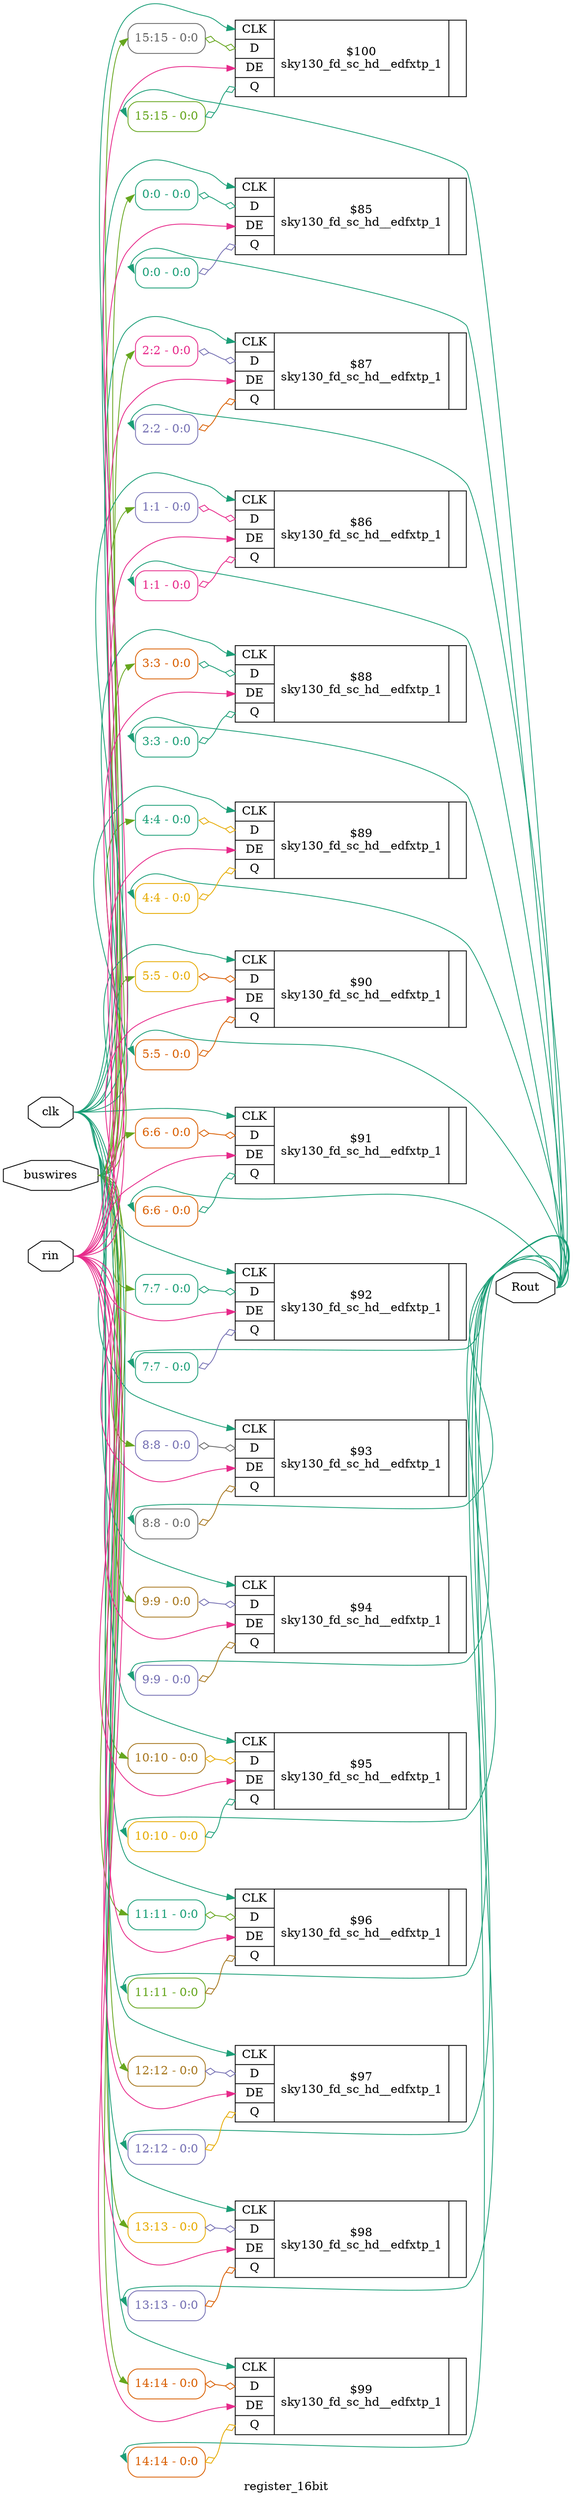digraph "register_16bit" {
label="register_16bit";
rankdir="LR";
remincross=true;
n1 [ shape=octagon, label="Rout", color="black", fontcolor="black"];
n2 [ shape=octagon, label="buswires", color="black", fontcolor="black"];
n3 [ shape=octagon, label="clk", color="black", fontcolor="black"];
n4 [ shape=octagon, label="rin", color="black", fontcolor="black"];
{ rank="source"; n2; n3; n4;}
{ rank="sink"; n1;}
c9 [ shape=record, label="{{<p5> CLK|<p6> D|<p7> DE|<p8> Q}|$100\nsky130_fd_sc_hd__edfxtp_1|{}}",  ];
x0 [ shape=record, style=rounded, label="<s0> 15:15 - 0:0 ", colorscheme="dark28", color="8", fontcolor="8" ];
x0:e -> c9:p6:w [arrowhead=odiamond, arrowtail=odiamond, dir=both, colorscheme="dark28", color="5", fontcolor="5", label=""];
x1 [ shape=record, style=rounded, label="<s0> 15:15 - 0:0 ", colorscheme="dark28", color="5", fontcolor="5" ];
x1:e -> c9:p8:w [arrowhead=odiamond, arrowtail=odiamond, dir=both, colorscheme="dark28", color="1", fontcolor="1", label=""];
c10 [ shape=record, label="{{<p5> CLK|<p6> D|<p7> DE|<p8> Q}|$85\nsky130_fd_sc_hd__edfxtp_1|{}}",  ];
x2 [ shape=record, style=rounded, label="<s0> 0:0 - 0:0 ", colorscheme="dark28", color="1", fontcolor="1" ];
x2:e -> c10:p6:w [arrowhead=odiamond, arrowtail=odiamond, dir=both, colorscheme="dark28", color="1", fontcolor="1", label=""];
x3 [ shape=record, style=rounded, label="<s0> 0:0 - 0:0 ", colorscheme="dark28", color="1", fontcolor="1" ];
x3:e -> c10:p8:w [arrowhead=odiamond, arrowtail=odiamond, dir=both, colorscheme="dark28", color="3", fontcolor="3", label=""];
c11 [ shape=record, label="{{<p5> CLK|<p6> D|<p7> DE|<p8> Q}|$86\nsky130_fd_sc_hd__edfxtp_1|{}}",  ];
x4 [ shape=record, style=rounded, label="<s0> 1:1 - 0:0 ", colorscheme="dark28", color="3", fontcolor="3" ];
x4:e -> c11:p6:w [arrowhead=odiamond, arrowtail=odiamond, dir=both, colorscheme="dark28", color="4", fontcolor="4", label=""];
x5 [ shape=record, style=rounded, label="<s0> 1:1 - 0:0 ", colorscheme="dark28", color="4", fontcolor="4" ];
x5:e -> c11:p8:w [arrowhead=odiamond, arrowtail=odiamond, dir=both, colorscheme="dark28", color="4", fontcolor="4", label=""];
c12 [ shape=record, label="{{<p5> CLK|<p6> D|<p7> DE|<p8> Q}|$87\nsky130_fd_sc_hd__edfxtp_1|{}}",  ];
x6 [ shape=record, style=rounded, label="<s0> 2:2 - 0:0 ", colorscheme="dark28", color="4", fontcolor="4" ];
x6:e -> c12:p6:w [arrowhead=odiamond, arrowtail=odiamond, dir=both, colorscheme="dark28", color="3", fontcolor="3", label=""];
x7 [ shape=record, style=rounded, label="<s0> 2:2 - 0:0 ", colorscheme="dark28", color="3", fontcolor="3" ];
x7:e -> c12:p8:w [arrowhead=odiamond, arrowtail=odiamond, dir=both, colorscheme="dark28", color="2", fontcolor="2", label=""];
c13 [ shape=record, label="{{<p5> CLK|<p6> D|<p7> DE|<p8> Q}|$88\nsky130_fd_sc_hd__edfxtp_1|{}}",  ];
x8 [ shape=record, style=rounded, label="<s0> 3:3 - 0:0 ", colorscheme="dark28", color="2", fontcolor="2" ];
x8:e -> c13:p6:w [arrowhead=odiamond, arrowtail=odiamond, dir=both, colorscheme="dark28", color="1", fontcolor="1", label=""];
x9 [ shape=record, style=rounded, label="<s0> 3:3 - 0:0 ", colorscheme="dark28", color="1", fontcolor="1" ];
x9:e -> c13:p8:w [arrowhead=odiamond, arrowtail=odiamond, dir=both, colorscheme="dark28", color="1", fontcolor="1", label=""];
c14 [ shape=record, label="{{<p5> CLK|<p6> D|<p7> DE|<p8> Q}|$89\nsky130_fd_sc_hd__edfxtp_1|{}}",  ];
x10 [ shape=record, style=rounded, label="<s0> 4:4 - 0:0 ", colorscheme="dark28", color="1", fontcolor="1" ];
x10:e -> c14:p6:w [arrowhead=odiamond, arrowtail=odiamond, dir=both, colorscheme="dark28", color="6", fontcolor="6", label=""];
x11 [ shape=record, style=rounded, label="<s0> 4:4 - 0:0 ", colorscheme="dark28", color="6", fontcolor="6" ];
x11:e -> c14:p8:w [arrowhead=odiamond, arrowtail=odiamond, dir=both, colorscheme="dark28", color="6", fontcolor="6", label=""];
c15 [ shape=record, label="{{<p5> CLK|<p6> D|<p7> DE|<p8> Q}|$90\nsky130_fd_sc_hd__edfxtp_1|{}}",  ];
x12 [ shape=record, style=rounded, label="<s0> 5:5 - 0:0 ", colorscheme="dark28", color="6", fontcolor="6" ];
x12:e -> c15:p6:w [arrowhead=odiamond, arrowtail=odiamond, dir=both, colorscheme="dark28", color="2", fontcolor="2", label=""];
x13 [ shape=record, style=rounded, label="<s0> 5:5 - 0:0 ", colorscheme="dark28", color="2", fontcolor="2" ];
x13:e -> c15:p8:w [arrowhead=odiamond, arrowtail=odiamond, dir=both, colorscheme="dark28", color="2", fontcolor="2", label=""];
c16 [ shape=record, label="{{<p5> CLK|<p6> D|<p7> DE|<p8> Q}|$91\nsky130_fd_sc_hd__edfxtp_1|{}}",  ];
x14 [ shape=record, style=rounded, label="<s0> 6:6 - 0:0 ", colorscheme="dark28", color="2", fontcolor="2" ];
x14:e -> c16:p6:w [arrowhead=odiamond, arrowtail=odiamond, dir=both, colorscheme="dark28", color="2", fontcolor="2", label=""];
x15 [ shape=record, style=rounded, label="<s0> 6:6 - 0:0 ", colorscheme="dark28", color="2", fontcolor="2" ];
x15:e -> c16:p8:w [arrowhead=odiamond, arrowtail=odiamond, dir=both, colorscheme="dark28", color="1", fontcolor="1", label=""];
c17 [ shape=record, label="{{<p5> CLK|<p6> D|<p7> DE|<p8> Q}|$92\nsky130_fd_sc_hd__edfxtp_1|{}}",  ];
x16 [ shape=record, style=rounded, label="<s0> 7:7 - 0:0 ", colorscheme="dark28", color="1", fontcolor="1" ];
x16:e -> c17:p6:w [arrowhead=odiamond, arrowtail=odiamond, dir=both, colorscheme="dark28", color="1", fontcolor="1", label=""];
x17 [ shape=record, style=rounded, label="<s0> 7:7 - 0:0 ", colorscheme="dark28", color="1", fontcolor="1" ];
x17:e -> c17:p8:w [arrowhead=odiamond, arrowtail=odiamond, dir=both, colorscheme="dark28", color="3", fontcolor="3", label=""];
c18 [ shape=record, label="{{<p5> CLK|<p6> D|<p7> DE|<p8> Q}|$93\nsky130_fd_sc_hd__edfxtp_1|{}}",  ];
x18 [ shape=record, style=rounded, label="<s0> 8:8 - 0:0 ", colorscheme="dark28", color="3", fontcolor="3" ];
x18:e -> c18:p6:w [arrowhead=odiamond, arrowtail=odiamond, dir=both, colorscheme="dark28", color="8", fontcolor="8", label=""];
x19 [ shape=record, style=rounded, label="<s0> 8:8 - 0:0 ", colorscheme="dark28", color="8", fontcolor="8" ];
x19:e -> c18:p8:w [arrowhead=odiamond, arrowtail=odiamond, dir=both, colorscheme="dark28", color="7", fontcolor="7", label=""];
c19 [ shape=record, label="{{<p5> CLK|<p6> D|<p7> DE|<p8> Q}|$94\nsky130_fd_sc_hd__edfxtp_1|{}}",  ];
x20 [ shape=record, style=rounded, label="<s0> 9:9 - 0:0 ", colorscheme="dark28", color="7", fontcolor="7" ];
x20:e -> c19:p6:w [arrowhead=odiamond, arrowtail=odiamond, dir=both, colorscheme="dark28", color="3", fontcolor="3", label=""];
x21 [ shape=record, style=rounded, label="<s0> 9:9 - 0:0 ", colorscheme="dark28", color="3", fontcolor="3" ];
x21:e -> c19:p8:w [arrowhead=odiamond, arrowtail=odiamond, dir=both, colorscheme="dark28", color="7", fontcolor="7", label=""];
c20 [ shape=record, label="{{<p5> CLK|<p6> D|<p7> DE|<p8> Q}|$95\nsky130_fd_sc_hd__edfxtp_1|{}}",  ];
x22 [ shape=record, style=rounded, label="<s0> 10:10 - 0:0 ", colorscheme="dark28", color="7", fontcolor="7" ];
x22:e -> c20:p6:w [arrowhead=odiamond, arrowtail=odiamond, dir=both, colorscheme="dark28", color="6", fontcolor="6", label=""];
x23 [ shape=record, style=rounded, label="<s0> 10:10 - 0:0 ", colorscheme="dark28", color="6", fontcolor="6" ];
x23:e -> c20:p8:w [arrowhead=odiamond, arrowtail=odiamond, dir=both, colorscheme="dark28", color="1", fontcolor="1", label=""];
c21 [ shape=record, label="{{<p5> CLK|<p6> D|<p7> DE|<p8> Q}|$96\nsky130_fd_sc_hd__edfxtp_1|{}}",  ];
x24 [ shape=record, style=rounded, label="<s0> 11:11 - 0:0 ", colorscheme="dark28", color="1", fontcolor="1" ];
x24:e -> c21:p6:w [arrowhead=odiamond, arrowtail=odiamond, dir=both, colorscheme="dark28", color="5", fontcolor="5", label=""];
x25 [ shape=record, style=rounded, label="<s0> 11:11 - 0:0 ", colorscheme="dark28", color="5", fontcolor="5" ];
x25:e -> c21:p8:w [arrowhead=odiamond, arrowtail=odiamond, dir=both, colorscheme="dark28", color="7", fontcolor="7", label=""];
c22 [ shape=record, label="{{<p5> CLK|<p6> D|<p7> DE|<p8> Q}|$97\nsky130_fd_sc_hd__edfxtp_1|{}}",  ];
x26 [ shape=record, style=rounded, label="<s0> 12:12 - 0:0 ", colorscheme="dark28", color="7", fontcolor="7" ];
x26:e -> c22:p6:w [arrowhead=odiamond, arrowtail=odiamond, dir=both, colorscheme="dark28", color="3", fontcolor="3", label=""];
x27 [ shape=record, style=rounded, label="<s0> 12:12 - 0:0 ", colorscheme="dark28", color="3", fontcolor="3" ];
x27:e -> c22:p8:w [arrowhead=odiamond, arrowtail=odiamond, dir=both, colorscheme="dark28", color="6", fontcolor="6", label=""];
c23 [ shape=record, label="{{<p5> CLK|<p6> D|<p7> DE|<p8> Q}|$98\nsky130_fd_sc_hd__edfxtp_1|{}}",  ];
x28 [ shape=record, style=rounded, label="<s0> 13:13 - 0:0 ", colorscheme="dark28", color="6", fontcolor="6" ];
x28:e -> c23:p6:w [arrowhead=odiamond, arrowtail=odiamond, dir=both, colorscheme="dark28", color="3", fontcolor="3", label=""];
x29 [ shape=record, style=rounded, label="<s0> 13:13 - 0:0 ", colorscheme="dark28", color="3", fontcolor="3" ];
x29:e -> c23:p8:w [arrowhead=odiamond, arrowtail=odiamond, dir=both, colorscheme="dark28", color="2", fontcolor="2", label=""];
c24 [ shape=record, label="{{<p5> CLK|<p6> D|<p7> DE|<p8> Q}|$99\nsky130_fd_sc_hd__edfxtp_1|{}}",  ];
x30 [ shape=record, style=rounded, label="<s0> 14:14 - 0:0 ", colorscheme="dark28", color="2", fontcolor="2" ];
x30:e -> c24:p6:w [arrowhead=odiamond, arrowtail=odiamond, dir=both, colorscheme="dark28", color="2", fontcolor="2", label=""];
x31 [ shape=record, style=rounded, label="<s0> 14:14 - 0:0 ", colorscheme="dark28", color="2", fontcolor="2" ];
x31:e -> c24:p8:w [arrowhead=odiamond, arrowtail=odiamond, dir=both, colorscheme="dark28", color="6", fontcolor="6", label=""];
n1:e -> x11:s0:w [colorscheme="dark28", color="1", fontcolor="1", label=""];
n1:e -> x13:s0:w [colorscheme="dark28", color="1", fontcolor="1", label=""];
n1:e -> x15:s0:w [colorscheme="dark28", color="1", fontcolor="1", label=""];
n1:e -> x17:s0:w [colorscheme="dark28", color="1", fontcolor="1", label=""];
n1:e -> x19:s0:w [colorscheme="dark28", color="1", fontcolor="1", label=""];
n1:e -> x1:s0:w [colorscheme="dark28", color="1", fontcolor="1", label=""];
n1:e -> x21:s0:w [colorscheme="dark28", color="1", fontcolor="1", label=""];
n1:e -> x23:s0:w [colorscheme="dark28", color="1", fontcolor="1", label=""];
n1:e -> x25:s0:w [colorscheme="dark28", color="1", fontcolor="1", label=""];
n1:e -> x27:s0:w [colorscheme="dark28", color="1", fontcolor="1", label=""];
n1:e -> x29:s0:w [colorscheme="dark28", color="1", fontcolor="1", label=""];
n1:e -> x31:s0:w [colorscheme="dark28", color="1", fontcolor="1", label=""];
n1:e -> x3:s0:w [colorscheme="dark28", color="1", fontcolor="1", label=""];
n1:e -> x5:s0:w [colorscheme="dark28", color="1", fontcolor="1", label=""];
n1:e -> x7:s0:w [colorscheme="dark28", color="1", fontcolor="1", label=""];
n1:e -> x9:s0:w [colorscheme="dark28", color="1", fontcolor="1", label=""];
n2:e -> x0:s0:w [colorscheme="dark28", color="5", fontcolor="5", label=""];
n2:e -> x10:s0:w [colorscheme="dark28", color="5", fontcolor="5", label=""];
n2:e -> x12:s0:w [colorscheme="dark28", color="5", fontcolor="5", label=""];
n2:e -> x14:s0:w [colorscheme="dark28", color="5", fontcolor="5", label=""];
n2:e -> x16:s0:w [colorscheme="dark28", color="5", fontcolor="5", label=""];
n2:e -> x18:s0:w [colorscheme="dark28", color="5", fontcolor="5", label=""];
n2:e -> x20:s0:w [colorscheme="dark28", color="5", fontcolor="5", label=""];
n2:e -> x22:s0:w [colorscheme="dark28", color="5", fontcolor="5", label=""];
n2:e -> x24:s0:w [colorscheme="dark28", color="5", fontcolor="5", label=""];
n2:e -> x26:s0:w [colorscheme="dark28", color="5", fontcolor="5", label=""];
n2:e -> x28:s0:w [colorscheme="dark28", color="5", fontcolor="5", label=""];
n2:e -> x2:s0:w [colorscheme="dark28", color="5", fontcolor="5", label=""];
n2:e -> x30:s0:w [colorscheme="dark28", color="5", fontcolor="5", label=""];
n2:e -> x4:s0:w [colorscheme="dark28", color="5", fontcolor="5", label=""];
n2:e -> x6:s0:w [colorscheme="dark28", color="5", fontcolor="5", label=""];
n2:e -> x8:s0:w [colorscheme="dark28", color="5", fontcolor="5", label=""];
n3:e -> c10:p5:w [colorscheme="dark28", color="1", fontcolor="1", label=""];
n3:e -> c11:p5:w [colorscheme="dark28", color="1", fontcolor="1", label=""];
n3:e -> c12:p5:w [colorscheme="dark28", color="1", fontcolor="1", label=""];
n3:e -> c13:p5:w [colorscheme="dark28", color="1", fontcolor="1", label=""];
n3:e -> c14:p5:w [colorscheme="dark28", color="1", fontcolor="1", label=""];
n3:e -> c15:p5:w [colorscheme="dark28", color="1", fontcolor="1", label=""];
n3:e -> c16:p5:w [colorscheme="dark28", color="1", fontcolor="1", label=""];
n3:e -> c17:p5:w [colorscheme="dark28", color="1", fontcolor="1", label=""];
n3:e -> c18:p5:w [colorscheme="dark28", color="1", fontcolor="1", label=""];
n3:e -> c19:p5:w [colorscheme="dark28", color="1", fontcolor="1", label=""];
n3:e -> c20:p5:w [colorscheme="dark28", color="1", fontcolor="1", label=""];
n3:e -> c21:p5:w [colorscheme="dark28", color="1", fontcolor="1", label=""];
n3:e -> c22:p5:w [colorscheme="dark28", color="1", fontcolor="1", label=""];
n3:e -> c23:p5:w [colorscheme="dark28", color="1", fontcolor="1", label=""];
n3:e -> c24:p5:w [colorscheme="dark28", color="1", fontcolor="1", label=""];
n3:e -> c9:p5:w [colorscheme="dark28", color="1", fontcolor="1", label=""];
n4:e -> c10:p7:w [colorscheme="dark28", color="4", fontcolor="4", label=""];
n4:e -> c11:p7:w [colorscheme="dark28", color="4", fontcolor="4", label=""];
n4:e -> c12:p7:w [colorscheme="dark28", color="4", fontcolor="4", label=""];
n4:e -> c13:p7:w [colorscheme="dark28", color="4", fontcolor="4", label=""];
n4:e -> c14:p7:w [colorscheme="dark28", color="4", fontcolor="4", label=""];
n4:e -> c15:p7:w [colorscheme="dark28", color="4", fontcolor="4", label=""];
n4:e -> c16:p7:w [colorscheme="dark28", color="4", fontcolor="4", label=""];
n4:e -> c17:p7:w [colorscheme="dark28", color="4", fontcolor="4", label=""];
n4:e -> c18:p7:w [colorscheme="dark28", color="4", fontcolor="4", label=""];
n4:e -> c19:p7:w [colorscheme="dark28", color="4", fontcolor="4", label=""];
n4:e -> c20:p7:w [colorscheme="dark28", color="4", fontcolor="4", label=""];
n4:e -> c21:p7:w [colorscheme="dark28", color="4", fontcolor="4", label=""];
n4:e -> c22:p7:w [colorscheme="dark28", color="4", fontcolor="4", label=""];
n4:e -> c23:p7:w [colorscheme="dark28", color="4", fontcolor="4", label=""];
n4:e -> c24:p7:w [colorscheme="dark28", color="4", fontcolor="4", label=""];
n4:e -> c9:p7:w [colorscheme="dark28", color="4", fontcolor="4", label=""];
}
